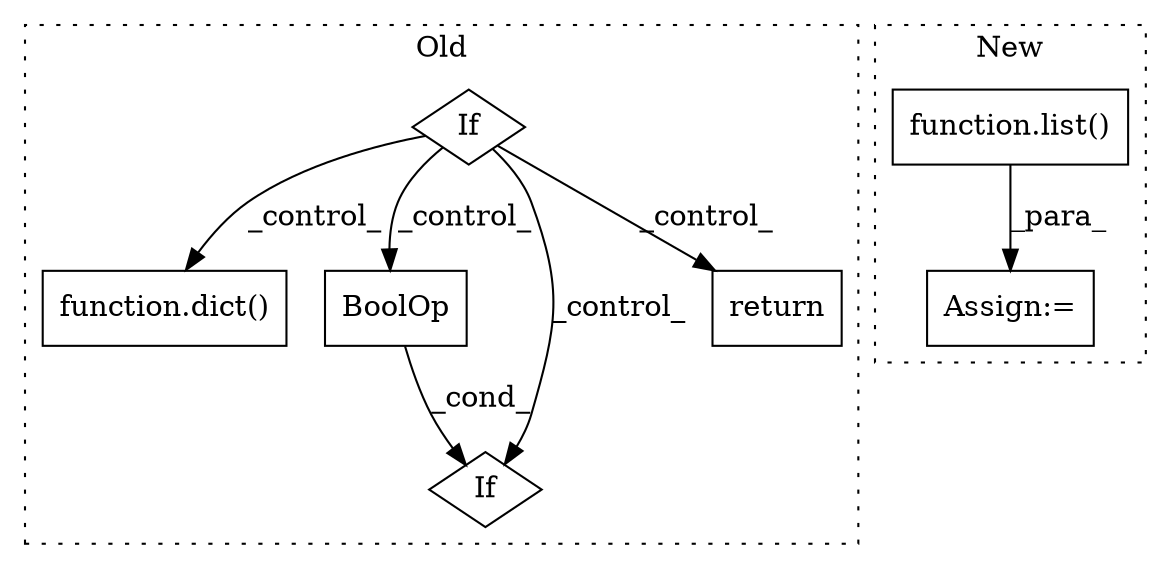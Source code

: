 digraph G {
subgraph cluster0 {
1 [label="function.dict()" a="75" s="1696" l="88" shape="box"];
3 [label="If" a="96" s="1264" l="3" shape="diamond"];
4 [label="BoolOp" a="72" s="1542" l="40" shape="box"];
5 [label="If" a="96" s="1539" l="3" shape="diamond"];
7 [label="return" a="93" s="1344" l="7" shape="box"];
label = "Old";
style="dotted";
}
subgraph cluster1 {
2 [label="function.list()" a="75" s="1822,1857" l="5,1" shape="box"];
6 [label="Assign:=" a="68" s="1819" l="3" shape="box"];
label = "New";
style="dotted";
}
2 -> 6 [label="_para_"];
3 -> 4 [label="_control_"];
3 -> 1 [label="_control_"];
3 -> 5 [label="_control_"];
3 -> 7 [label="_control_"];
4 -> 5 [label="_cond_"];
}